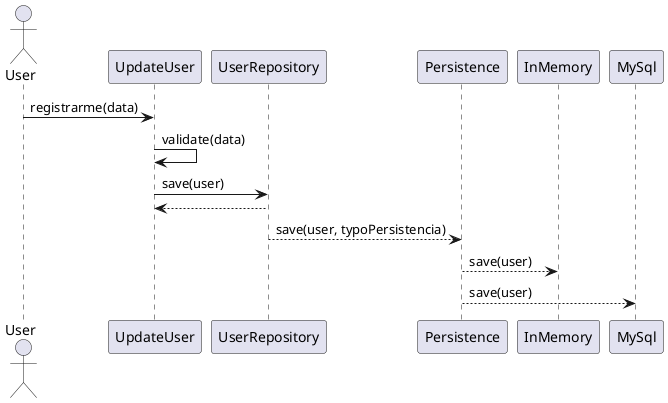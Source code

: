 @startuml
'https://plantuml.com/sequence-diagram

actor User
User -> UpdateUser: registrarme(data)
UpdateUser -> UpdateUser: validate(data)
UpdateUser -> UserRepository: save(user)
UserRepository --> UpdateUser
UserRepository --> Persistence: save(user, typoPersistencia)
Persistence --> InMemory: save(user)
Persistence --> MySql: save(user)

@enduml